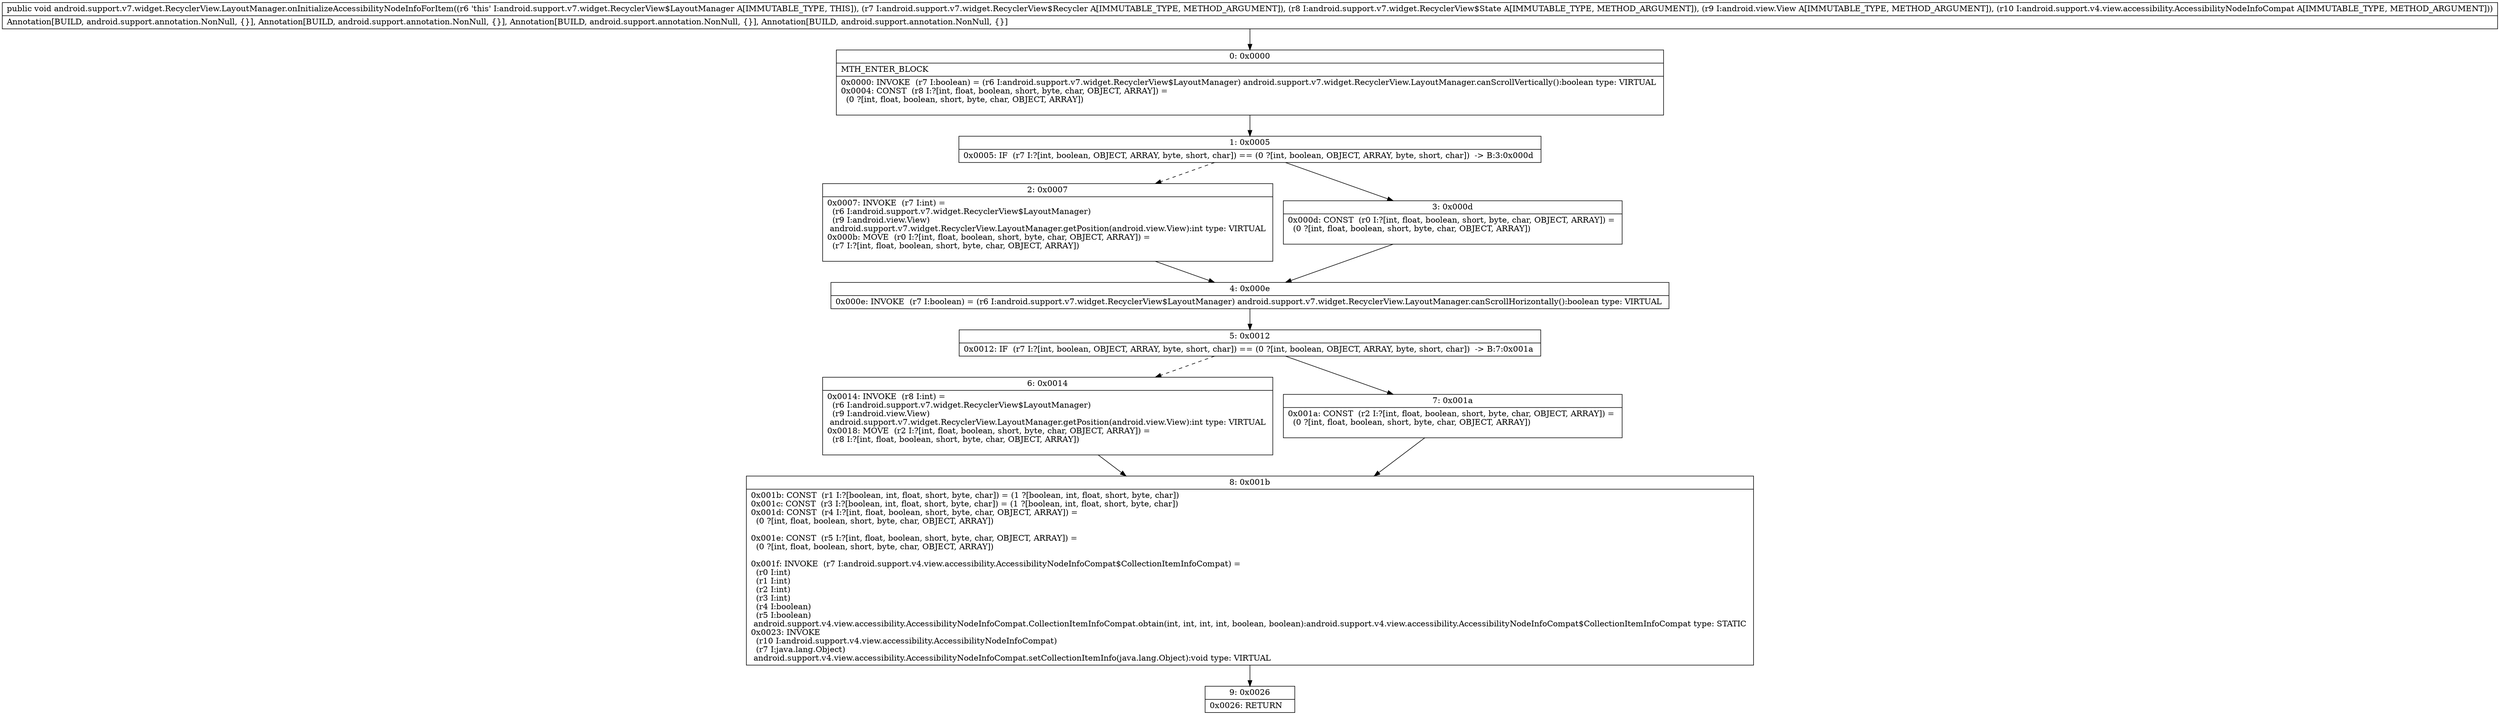 digraph "CFG forandroid.support.v7.widget.RecyclerView.LayoutManager.onInitializeAccessibilityNodeInfoForItem(Landroid\/support\/v7\/widget\/RecyclerView$Recycler;Landroid\/support\/v7\/widget\/RecyclerView$State;Landroid\/view\/View;Landroid\/support\/v4\/view\/accessibility\/AccessibilityNodeInfoCompat;)V" {
Node_0 [shape=record,label="{0\:\ 0x0000|MTH_ENTER_BLOCK\l|0x0000: INVOKE  (r7 I:boolean) = (r6 I:android.support.v7.widget.RecyclerView$LayoutManager) android.support.v7.widget.RecyclerView.LayoutManager.canScrollVertically():boolean type: VIRTUAL \l0x0004: CONST  (r8 I:?[int, float, boolean, short, byte, char, OBJECT, ARRAY]) = \l  (0 ?[int, float, boolean, short, byte, char, OBJECT, ARRAY])\l \l}"];
Node_1 [shape=record,label="{1\:\ 0x0005|0x0005: IF  (r7 I:?[int, boolean, OBJECT, ARRAY, byte, short, char]) == (0 ?[int, boolean, OBJECT, ARRAY, byte, short, char])  \-\> B:3:0x000d \l}"];
Node_2 [shape=record,label="{2\:\ 0x0007|0x0007: INVOKE  (r7 I:int) = \l  (r6 I:android.support.v7.widget.RecyclerView$LayoutManager)\l  (r9 I:android.view.View)\l android.support.v7.widget.RecyclerView.LayoutManager.getPosition(android.view.View):int type: VIRTUAL \l0x000b: MOVE  (r0 I:?[int, float, boolean, short, byte, char, OBJECT, ARRAY]) = \l  (r7 I:?[int, float, boolean, short, byte, char, OBJECT, ARRAY])\l \l}"];
Node_3 [shape=record,label="{3\:\ 0x000d|0x000d: CONST  (r0 I:?[int, float, boolean, short, byte, char, OBJECT, ARRAY]) = \l  (0 ?[int, float, boolean, short, byte, char, OBJECT, ARRAY])\l \l}"];
Node_4 [shape=record,label="{4\:\ 0x000e|0x000e: INVOKE  (r7 I:boolean) = (r6 I:android.support.v7.widget.RecyclerView$LayoutManager) android.support.v7.widget.RecyclerView.LayoutManager.canScrollHorizontally():boolean type: VIRTUAL \l}"];
Node_5 [shape=record,label="{5\:\ 0x0012|0x0012: IF  (r7 I:?[int, boolean, OBJECT, ARRAY, byte, short, char]) == (0 ?[int, boolean, OBJECT, ARRAY, byte, short, char])  \-\> B:7:0x001a \l}"];
Node_6 [shape=record,label="{6\:\ 0x0014|0x0014: INVOKE  (r8 I:int) = \l  (r6 I:android.support.v7.widget.RecyclerView$LayoutManager)\l  (r9 I:android.view.View)\l android.support.v7.widget.RecyclerView.LayoutManager.getPosition(android.view.View):int type: VIRTUAL \l0x0018: MOVE  (r2 I:?[int, float, boolean, short, byte, char, OBJECT, ARRAY]) = \l  (r8 I:?[int, float, boolean, short, byte, char, OBJECT, ARRAY])\l \l}"];
Node_7 [shape=record,label="{7\:\ 0x001a|0x001a: CONST  (r2 I:?[int, float, boolean, short, byte, char, OBJECT, ARRAY]) = \l  (0 ?[int, float, boolean, short, byte, char, OBJECT, ARRAY])\l \l}"];
Node_8 [shape=record,label="{8\:\ 0x001b|0x001b: CONST  (r1 I:?[boolean, int, float, short, byte, char]) = (1 ?[boolean, int, float, short, byte, char]) \l0x001c: CONST  (r3 I:?[boolean, int, float, short, byte, char]) = (1 ?[boolean, int, float, short, byte, char]) \l0x001d: CONST  (r4 I:?[int, float, boolean, short, byte, char, OBJECT, ARRAY]) = \l  (0 ?[int, float, boolean, short, byte, char, OBJECT, ARRAY])\l \l0x001e: CONST  (r5 I:?[int, float, boolean, short, byte, char, OBJECT, ARRAY]) = \l  (0 ?[int, float, boolean, short, byte, char, OBJECT, ARRAY])\l \l0x001f: INVOKE  (r7 I:android.support.v4.view.accessibility.AccessibilityNodeInfoCompat$CollectionItemInfoCompat) = \l  (r0 I:int)\l  (r1 I:int)\l  (r2 I:int)\l  (r3 I:int)\l  (r4 I:boolean)\l  (r5 I:boolean)\l android.support.v4.view.accessibility.AccessibilityNodeInfoCompat.CollectionItemInfoCompat.obtain(int, int, int, int, boolean, boolean):android.support.v4.view.accessibility.AccessibilityNodeInfoCompat$CollectionItemInfoCompat type: STATIC \l0x0023: INVOKE  \l  (r10 I:android.support.v4.view.accessibility.AccessibilityNodeInfoCompat)\l  (r7 I:java.lang.Object)\l android.support.v4.view.accessibility.AccessibilityNodeInfoCompat.setCollectionItemInfo(java.lang.Object):void type: VIRTUAL \l}"];
Node_9 [shape=record,label="{9\:\ 0x0026|0x0026: RETURN   \l}"];
MethodNode[shape=record,label="{public void android.support.v7.widget.RecyclerView.LayoutManager.onInitializeAccessibilityNodeInfoForItem((r6 'this' I:android.support.v7.widget.RecyclerView$LayoutManager A[IMMUTABLE_TYPE, THIS]), (r7 I:android.support.v7.widget.RecyclerView$Recycler A[IMMUTABLE_TYPE, METHOD_ARGUMENT]), (r8 I:android.support.v7.widget.RecyclerView$State A[IMMUTABLE_TYPE, METHOD_ARGUMENT]), (r9 I:android.view.View A[IMMUTABLE_TYPE, METHOD_ARGUMENT]), (r10 I:android.support.v4.view.accessibility.AccessibilityNodeInfoCompat A[IMMUTABLE_TYPE, METHOD_ARGUMENT]))  | Annotation[BUILD, android.support.annotation.NonNull, \{\}], Annotation[BUILD, android.support.annotation.NonNull, \{\}], Annotation[BUILD, android.support.annotation.NonNull, \{\}], Annotation[BUILD, android.support.annotation.NonNull, \{\}]\l}"];
MethodNode -> Node_0;
Node_0 -> Node_1;
Node_1 -> Node_2[style=dashed];
Node_1 -> Node_3;
Node_2 -> Node_4;
Node_3 -> Node_4;
Node_4 -> Node_5;
Node_5 -> Node_6[style=dashed];
Node_5 -> Node_7;
Node_6 -> Node_8;
Node_7 -> Node_8;
Node_8 -> Node_9;
}

